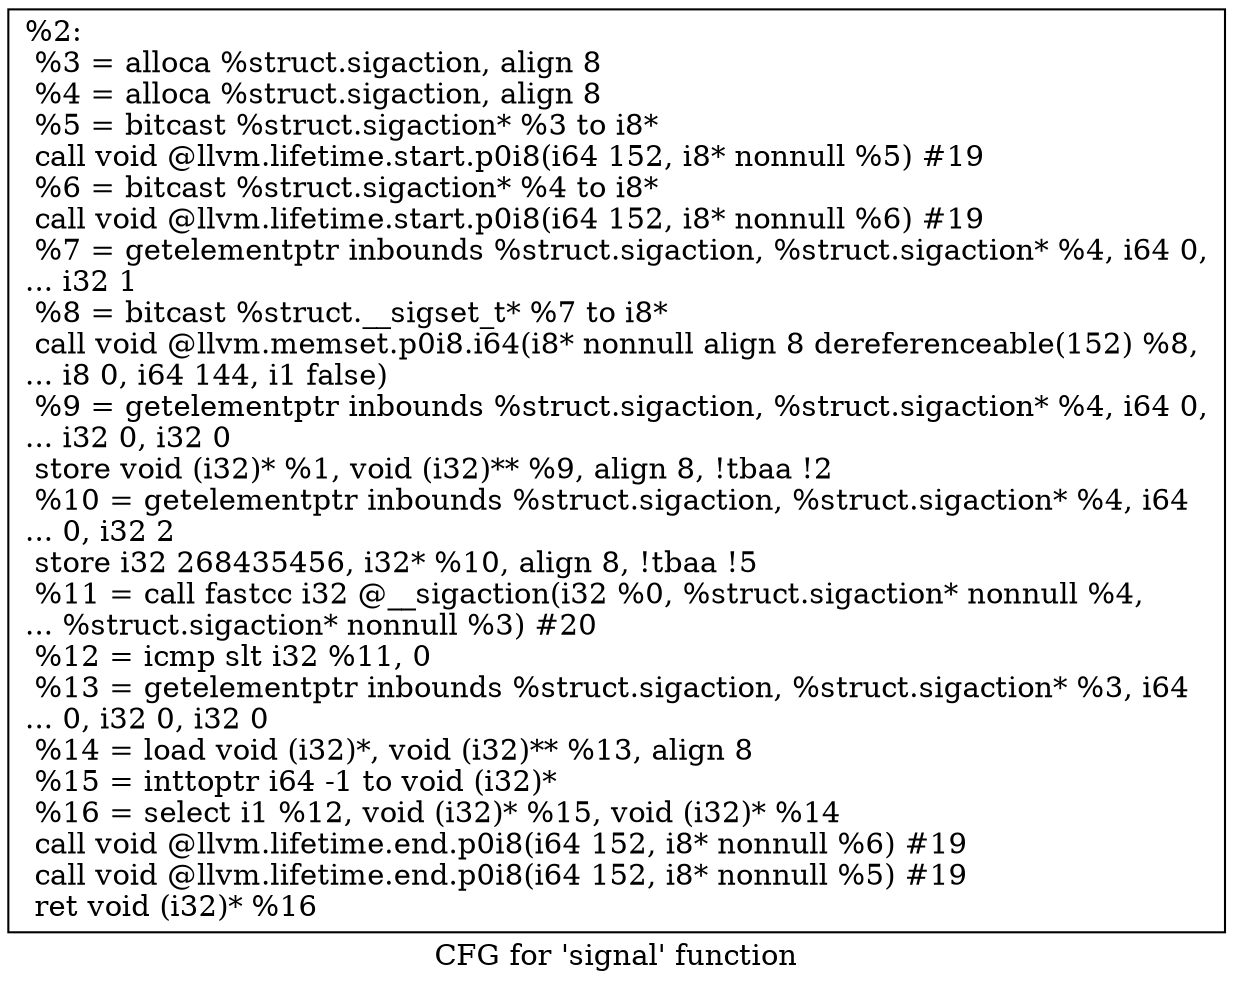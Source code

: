 digraph "CFG for 'signal' function" {
	label="CFG for 'signal' function";

	Node0x1ef32b0 [shape=record,label="{%2:\l  %3 = alloca %struct.sigaction, align 8\l  %4 = alloca %struct.sigaction, align 8\l  %5 = bitcast %struct.sigaction* %3 to i8*\l  call void @llvm.lifetime.start.p0i8(i64 152, i8* nonnull %5) #19\l  %6 = bitcast %struct.sigaction* %4 to i8*\l  call void @llvm.lifetime.start.p0i8(i64 152, i8* nonnull %6) #19\l  %7 = getelementptr inbounds %struct.sigaction, %struct.sigaction* %4, i64 0,\l... i32 1\l  %8 = bitcast %struct.__sigset_t* %7 to i8*\l  call void @llvm.memset.p0i8.i64(i8* nonnull align 8 dereferenceable(152) %8,\l... i8 0, i64 144, i1 false)\l  %9 = getelementptr inbounds %struct.sigaction, %struct.sigaction* %4, i64 0,\l... i32 0, i32 0\l  store void (i32)* %1, void (i32)** %9, align 8, !tbaa !2\l  %10 = getelementptr inbounds %struct.sigaction, %struct.sigaction* %4, i64\l... 0, i32 2\l  store i32 268435456, i32* %10, align 8, !tbaa !5\l  %11 = call fastcc i32 @__sigaction(i32 %0, %struct.sigaction* nonnull %4,\l... %struct.sigaction* nonnull %3) #20\l  %12 = icmp slt i32 %11, 0\l  %13 = getelementptr inbounds %struct.sigaction, %struct.sigaction* %3, i64\l... 0, i32 0, i32 0\l  %14 = load void (i32)*, void (i32)** %13, align 8\l  %15 = inttoptr i64 -1 to void (i32)*\l  %16 = select i1 %12, void (i32)* %15, void (i32)* %14\l  call void @llvm.lifetime.end.p0i8(i64 152, i8* nonnull %6) #19\l  call void @llvm.lifetime.end.p0i8(i64 152, i8* nonnull %5) #19\l  ret void (i32)* %16\l}"];
}
